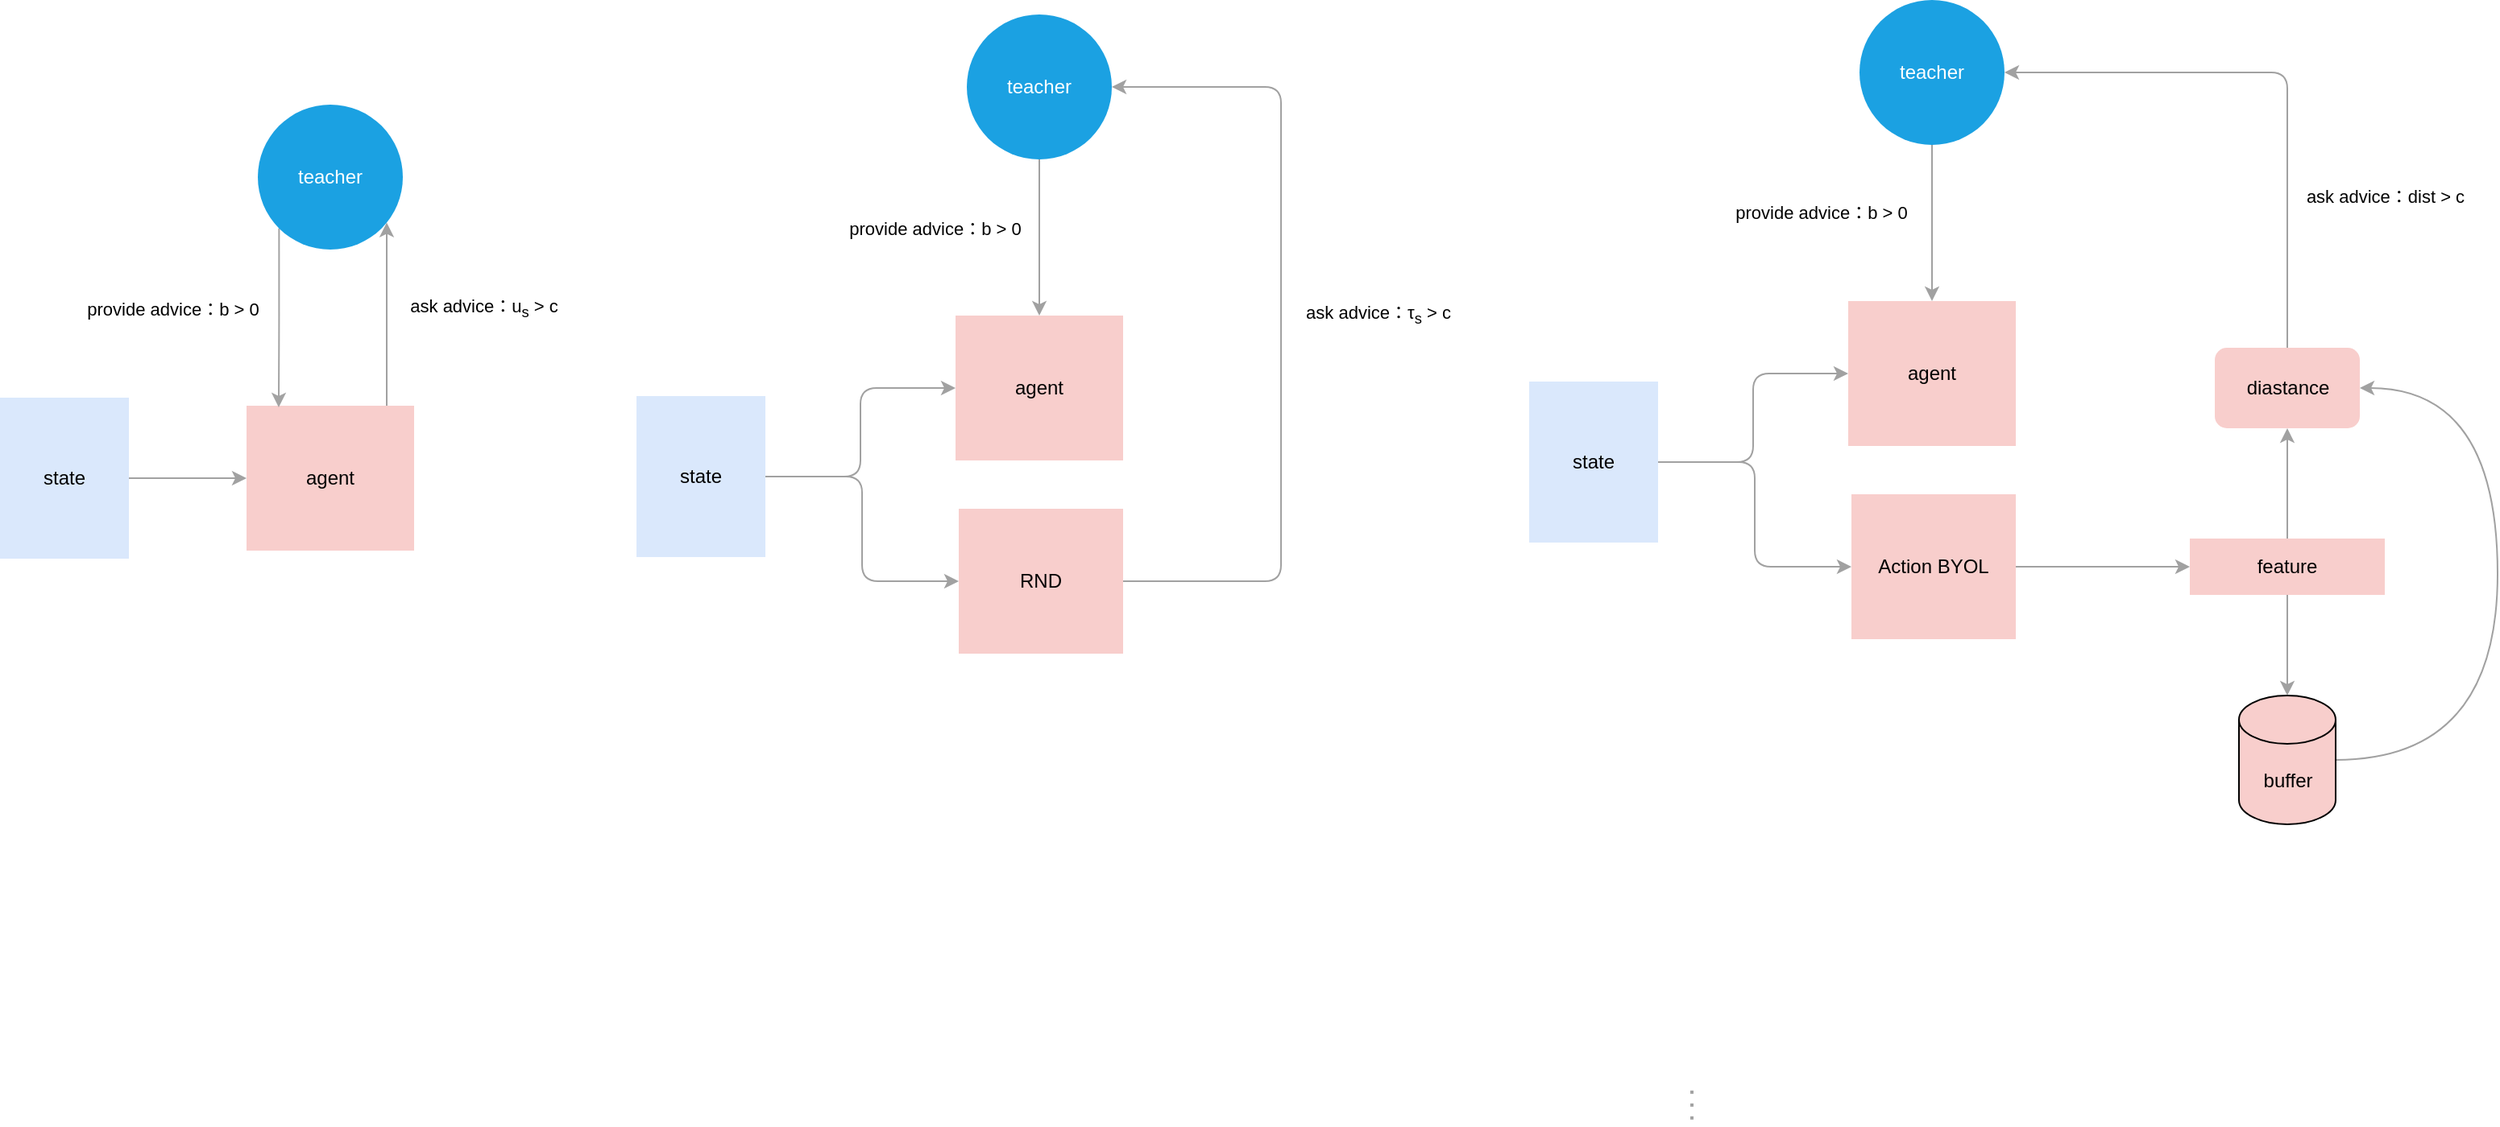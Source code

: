 <mxfile version="20.6.0" type="github">
  <diagram id="hwrUqL6_wCM3mPht2AmQ" name="第 1 页">
    <mxGraphModel dx="1375" dy="1955" grid="1" gridSize="10" guides="1" tooltips="1" connect="1" arrows="1" fold="1" page="1" pageScale="1" pageWidth="827" pageHeight="1169" math="0" shadow="0">
      <root>
        <mxCell id="0" />
        <mxCell id="1" parent="0" />
        <mxCell id="PapAZJdQ3XxkKMe2odG--15" style="edgeStyle=orthogonalEdgeStyle;rounded=1;orthogonalLoop=1;jettySize=auto;html=1;strokeColor=#A1A1A1;" edge="1" parent="1" source="PapAZJdQ3XxkKMe2odG--1" target="PapAZJdQ3XxkKMe2odG--4">
          <mxGeometry relative="1" as="geometry" />
        </mxCell>
        <mxCell id="PapAZJdQ3XxkKMe2odG--1" value="state" style="rounded=0;whiteSpace=wrap;html=1;fillColor=#dae8fc;strokeColor=none;gradientColor=none;" vertex="1" parent="1">
          <mxGeometry x="210" y="245" width="80" height="100" as="geometry" />
        </mxCell>
        <mxCell id="PapAZJdQ3XxkKMe2odG--6" style="edgeStyle=orthogonalEdgeStyle;rounded=1;orthogonalLoop=1;jettySize=auto;html=1;strokeColor=#A1A1A1;" edge="1" parent="1" source="PapAZJdQ3XxkKMe2odG--4" target="PapAZJdQ3XxkKMe2odG--7">
          <mxGeometry relative="1" as="geometry">
            <mxPoint x="420" y="195" as="targetPoint" />
            <Array as="points">
              <mxPoint x="450" y="170" />
              <mxPoint x="450" y="170" />
            </Array>
          </mxGeometry>
        </mxCell>
        <mxCell id="PapAZJdQ3XxkKMe2odG--20" value="ask advice：u&lt;sub&gt;s&lt;/sub&gt; &amp;gt; c" style="edgeLabel;html=1;align=center;verticalAlign=middle;resizable=0;points=[];" vertex="1" connectable="0" parent="PapAZJdQ3XxkKMe2odG--6">
          <mxGeometry x="0.319" y="-4" relative="1" as="geometry">
            <mxPoint x="56" y="15" as="offset" />
          </mxGeometry>
        </mxCell>
        <mxCell id="PapAZJdQ3XxkKMe2odG--4" value="agent" style="rounded=0;whiteSpace=wrap;html=1;fillColor=#f8cecc;strokeColor=none;" vertex="1" parent="1">
          <mxGeometry x="363" y="250" width="104" height="90" as="geometry" />
        </mxCell>
        <mxCell id="PapAZJdQ3XxkKMe2odG--14" style="edgeStyle=orthogonalEdgeStyle;rounded=1;orthogonalLoop=1;jettySize=auto;html=1;exitX=0;exitY=1;exitDx=0;exitDy=0;entryX=0.192;entryY=0.011;entryDx=0;entryDy=0;entryPerimeter=0;strokeColor=#A3A3A3;" edge="1" parent="1" source="PapAZJdQ3XxkKMe2odG--7" target="PapAZJdQ3XxkKMe2odG--4">
          <mxGeometry relative="1" as="geometry">
            <mxPoint x="383" y="180" as="targetPoint" />
          </mxGeometry>
        </mxCell>
        <mxCell id="PapAZJdQ3XxkKMe2odG--7" value="teacher" style="ellipse;whiteSpace=wrap;html=1;aspect=fixed;fillColor=#1ba1e2;fontColor=#ffffff;strokeColor=none;" vertex="1" parent="1">
          <mxGeometry x="370" y="63" width="90" height="90" as="geometry" />
        </mxCell>
        <mxCell id="PapAZJdQ3XxkKMe2odG--18" value="" style="endArrow=none;dashed=1;html=1;dashPattern=1 3;strokeWidth=2;rounded=1;strokeColor=#A1A1A1;" edge="1" parent="1">
          <mxGeometry width="50" height="50" relative="1" as="geometry">
            <mxPoint x="1260" y="675.336" as="sourcePoint" />
            <mxPoint x="1260" y="694.664" as="targetPoint" />
          </mxGeometry>
        </mxCell>
        <mxCell id="PapAZJdQ3XxkKMe2odG--21" value="provide advice：b&amp;nbsp;&amp;gt; 0" style="edgeLabel;html=1;align=center;verticalAlign=middle;resizable=0;points=[];" vertex="1" connectable="0" parent="1">
          <mxGeometry x="317" y="190" as="geometry" />
        </mxCell>
        <mxCell id="PapAZJdQ3XxkKMe2odG--22" style="edgeStyle=orthogonalEdgeStyle;rounded=1;orthogonalLoop=1;jettySize=auto;html=1;strokeColor=#A1A1A1;" edge="1" parent="1" source="PapAZJdQ3XxkKMe2odG--23" target="PapAZJdQ3XxkKMe2odG--26">
          <mxGeometry relative="1" as="geometry">
            <Array as="points">
              <mxPoint x="744" y="294" />
              <mxPoint x="744" y="239" />
            </Array>
          </mxGeometry>
        </mxCell>
        <mxCell id="PapAZJdQ3XxkKMe2odG--31" style="edgeStyle=orthogonalEdgeStyle;rounded=1;orthogonalLoop=1;jettySize=auto;html=1;exitX=1;exitY=0.5;exitDx=0;exitDy=0;entryX=0;entryY=0.5;entryDx=0;entryDy=0;strokeColor=#A1A1A1;" edge="1" parent="1" source="PapAZJdQ3XxkKMe2odG--23" target="PapAZJdQ3XxkKMe2odG--30">
          <mxGeometry relative="1" as="geometry" />
        </mxCell>
        <mxCell id="PapAZJdQ3XxkKMe2odG--23" value="state" style="rounded=0;whiteSpace=wrap;html=1;fillColor=#dae8fc;strokeColor=none;gradientColor=none;" vertex="1" parent="1">
          <mxGeometry x="605" y="244" width="80" height="100" as="geometry" />
        </mxCell>
        <mxCell id="PapAZJdQ3XxkKMe2odG--26" value="agent" style="rounded=0;whiteSpace=wrap;html=1;fillColor=#f8cecc;strokeColor=none;" vertex="1" parent="1">
          <mxGeometry x="803" y="194" width="104" height="90" as="geometry" />
        </mxCell>
        <mxCell id="PapAZJdQ3XxkKMe2odG--55" style="edgeStyle=orthogonalEdgeStyle;rounded=1;orthogonalLoop=1;jettySize=auto;html=1;exitX=0.5;exitY=1;exitDx=0;exitDy=0;strokeColor=#A1A1A1;" edge="1" parent="1" source="PapAZJdQ3XxkKMe2odG--28" target="PapAZJdQ3XxkKMe2odG--26">
          <mxGeometry relative="1" as="geometry" />
        </mxCell>
        <mxCell id="PapAZJdQ3XxkKMe2odG--28" value="teacher" style="ellipse;whiteSpace=wrap;html=1;aspect=fixed;fillColor=#1ba1e2;fontColor=#ffffff;strokeColor=none;" vertex="1" parent="1">
          <mxGeometry x="810" y="7" width="90" height="90" as="geometry" />
        </mxCell>
        <mxCell id="PapAZJdQ3XxkKMe2odG--29" value="provide advice：b&amp;nbsp;&amp;gt; 0" style="edgeLabel;html=1;align=center;verticalAlign=middle;resizable=0;points=[];" vertex="1" connectable="0" parent="1">
          <mxGeometry x="790" y="140" as="geometry" />
        </mxCell>
        <mxCell id="PapAZJdQ3XxkKMe2odG--32" style="edgeStyle=orthogonalEdgeStyle;rounded=1;orthogonalLoop=1;jettySize=auto;html=1;exitX=1;exitY=0.5;exitDx=0;exitDy=0;entryX=1;entryY=0.5;entryDx=0;entryDy=0;strokeColor=#A1A1A1;" edge="1" parent="1" source="PapAZJdQ3XxkKMe2odG--30" target="PapAZJdQ3XxkKMe2odG--28">
          <mxGeometry relative="1" as="geometry">
            <Array as="points">
              <mxPoint x="1005" y="359" />
              <mxPoint x="1005" y="52" />
            </Array>
          </mxGeometry>
        </mxCell>
        <mxCell id="PapAZJdQ3XxkKMe2odG--30" value="RND" style="rounded=0;whiteSpace=wrap;html=1;gradientColor=none;fillColor=#F8CECC;strokeColor=none;" vertex="1" parent="1">
          <mxGeometry x="805" y="314" width="102" height="90" as="geometry" />
        </mxCell>
        <mxCell id="PapAZJdQ3XxkKMe2odG--33" value="ask advice：τ&lt;sub&gt;s&lt;/sub&gt; &amp;gt; c" style="edgeLabel;html=1;align=center;verticalAlign=middle;resizable=0;points=[];" vertex="1" connectable="0" parent="1">
          <mxGeometry x="1065" y="194" as="geometry" />
        </mxCell>
        <mxCell id="PapAZJdQ3XxkKMe2odG--34" style="edgeStyle=orthogonalEdgeStyle;rounded=1;orthogonalLoop=1;jettySize=auto;html=1;strokeColor=#A1A1A1;" edge="1" parent="1" source="PapAZJdQ3XxkKMe2odG--36" target="PapAZJdQ3XxkKMe2odG--37">
          <mxGeometry relative="1" as="geometry">
            <Array as="points">
              <mxPoint x="1298" y="285" />
              <mxPoint x="1298" y="230" />
            </Array>
          </mxGeometry>
        </mxCell>
        <mxCell id="PapAZJdQ3XxkKMe2odG--35" style="edgeStyle=orthogonalEdgeStyle;rounded=1;orthogonalLoop=1;jettySize=auto;html=1;exitX=1;exitY=0.5;exitDx=0;exitDy=0;entryX=0;entryY=0.5;entryDx=0;entryDy=0;strokeColor=#A1A1A1;" edge="1" parent="1" source="PapAZJdQ3XxkKMe2odG--36" target="PapAZJdQ3XxkKMe2odG--42">
          <mxGeometry relative="1" as="geometry" />
        </mxCell>
        <mxCell id="PapAZJdQ3XxkKMe2odG--36" value="state" style="rounded=0;whiteSpace=wrap;html=1;fillColor=#dae8fc;strokeColor=none;gradientColor=none;" vertex="1" parent="1">
          <mxGeometry x="1159" y="235" width="80" height="100" as="geometry" />
        </mxCell>
        <mxCell id="PapAZJdQ3XxkKMe2odG--37" value="agent" style="rounded=0;whiteSpace=wrap;html=1;fillColor=#f8cecc;strokeColor=none;" vertex="1" parent="1">
          <mxGeometry x="1357" y="185" width="104" height="90" as="geometry" />
        </mxCell>
        <mxCell id="PapAZJdQ3XxkKMe2odG--56" style="edgeStyle=orthogonalEdgeStyle;rounded=1;orthogonalLoop=1;jettySize=auto;html=1;exitX=0.5;exitY=1;exitDx=0;exitDy=0;strokeColor=#A1A1A1;" edge="1" parent="1" source="PapAZJdQ3XxkKMe2odG--39" target="PapAZJdQ3XxkKMe2odG--37">
          <mxGeometry relative="1" as="geometry" />
        </mxCell>
        <mxCell id="PapAZJdQ3XxkKMe2odG--39" value="teacher" style="ellipse;whiteSpace=wrap;html=1;aspect=fixed;fillColor=#1ba1e2;fontColor=#ffffff;strokeColor=none;" vertex="1" parent="1">
          <mxGeometry x="1364" y="-2" width="90" height="90" as="geometry" />
        </mxCell>
        <mxCell id="PapAZJdQ3XxkKMe2odG--40" value="provide advice：b&amp;nbsp;&amp;gt; 0" style="edgeLabel;html=1;align=center;verticalAlign=middle;resizable=0;points=[];" vertex="1" connectable="0" parent="1">
          <mxGeometry x="1340" y="130" as="geometry" />
        </mxCell>
        <mxCell id="PapAZJdQ3XxkKMe2odG--46" style="edgeStyle=orthogonalEdgeStyle;rounded=1;orthogonalLoop=1;jettySize=auto;html=1;exitX=1;exitY=0.5;exitDx=0;exitDy=0;strokeColor=#A1A1A1;" edge="1" parent="1" source="PapAZJdQ3XxkKMe2odG--42" target="PapAZJdQ3XxkKMe2odG--45">
          <mxGeometry relative="1" as="geometry" />
        </mxCell>
        <mxCell id="PapAZJdQ3XxkKMe2odG--42" value="Action BYOL" style="rounded=0;whiteSpace=wrap;html=1;gradientColor=none;fillColor=#F8CECC;strokeColor=none;" vertex="1" parent="1">
          <mxGeometry x="1359" y="305" width="102" height="90" as="geometry" />
        </mxCell>
        <mxCell id="PapAZJdQ3XxkKMe2odG--43" value="ask advice：dist&amp;nbsp;&amp;gt; c" style="edgeLabel;html=1;align=center;verticalAlign=middle;resizable=0;points=[];" vertex="1" connectable="0" parent="1">
          <mxGeometry x="1690" y="120" as="geometry" />
        </mxCell>
        <mxCell id="PapAZJdQ3XxkKMe2odG--53" style="edgeStyle=orthogonalEdgeStyle;curved=1;orthogonalLoop=1;jettySize=auto;html=1;exitX=1;exitY=0.5;exitDx=0;exitDy=0;exitPerimeter=0;entryX=1;entryY=0.5;entryDx=0;entryDy=0;strokeColor=#A1A1A1;" edge="1" parent="1" source="PapAZJdQ3XxkKMe2odG--44" target="PapAZJdQ3XxkKMe2odG--49">
          <mxGeometry relative="1" as="geometry">
            <Array as="points">
              <mxPoint x="1760" y="470" />
              <mxPoint x="1760" y="239" />
            </Array>
          </mxGeometry>
        </mxCell>
        <mxCell id="PapAZJdQ3XxkKMe2odG--44" value="buffer" style="shape=cylinder3;whiteSpace=wrap;html=1;boundedLbl=1;backgroundOutline=1;size=15;fillColor=#F8CECC;gradientColor=none;" vertex="1" parent="1">
          <mxGeometry x="1599.5" y="430" width="60" height="80" as="geometry" />
        </mxCell>
        <mxCell id="PapAZJdQ3XxkKMe2odG--47" style="edgeStyle=orthogonalEdgeStyle;rounded=1;orthogonalLoop=1;jettySize=auto;html=1;exitX=0.5;exitY=1;exitDx=0;exitDy=0;strokeColor=#A1A1A1;" edge="1" parent="1" source="PapAZJdQ3XxkKMe2odG--45" target="PapAZJdQ3XxkKMe2odG--44">
          <mxGeometry relative="1" as="geometry" />
        </mxCell>
        <mxCell id="PapAZJdQ3XxkKMe2odG--52" style="edgeStyle=orthogonalEdgeStyle;curved=1;orthogonalLoop=1;jettySize=auto;html=1;exitX=0.5;exitY=0;exitDx=0;exitDy=0;entryX=0.5;entryY=1;entryDx=0;entryDy=0;strokeColor=#A1A1A1;" edge="1" parent="1" source="PapAZJdQ3XxkKMe2odG--45" target="PapAZJdQ3XxkKMe2odG--49">
          <mxGeometry relative="1" as="geometry" />
        </mxCell>
        <mxCell id="PapAZJdQ3XxkKMe2odG--45" value="feature" style="rounded=0;whiteSpace=wrap;html=1;gradientColor=none;fillColor=#F8CECC;strokeColor=none;" vertex="1" parent="1">
          <mxGeometry x="1569" y="332.5" width="121" height="35" as="geometry" />
        </mxCell>
        <mxCell id="PapAZJdQ3XxkKMe2odG--54" style="edgeStyle=orthogonalEdgeStyle;orthogonalLoop=1;jettySize=auto;html=1;exitX=0.5;exitY=0;exitDx=0;exitDy=0;entryX=1;entryY=0.5;entryDx=0;entryDy=0;strokeColor=#A1A1A1;rounded=1;" edge="1" parent="1" source="PapAZJdQ3XxkKMe2odG--49" target="PapAZJdQ3XxkKMe2odG--39">
          <mxGeometry relative="1" as="geometry" />
        </mxCell>
        <mxCell id="PapAZJdQ3XxkKMe2odG--49" value="diastance" style="rounded=1;whiteSpace=wrap;html=1;fillColor=#F8CECC;gradientColor=none;strokeColor=none;" vertex="1" parent="1">
          <mxGeometry x="1584.5" y="214" width="90" height="50" as="geometry" />
        </mxCell>
      </root>
    </mxGraphModel>
  </diagram>
</mxfile>
